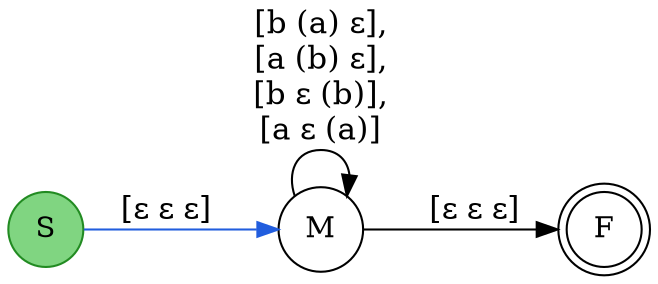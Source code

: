 digraph G {
    rankdir="LR";
    F [color="black", shape="doublecircle", label="F"];
    M [color="black", shape="circle", label="M"];
    S [color="forestgreen", shape="circle", style="filled", label="S", fillcolor="#00ab037F"];
    M -> M [fontsize=15, label="[b (a) ε],\n[a (b) ε],\n[b ε (b)],\n[a ε (a)]"];
    M -> F [fontsize=15, label="[ε ε ε]"];
    S -> M [fontsize=15, color="#215dde", label="[ε ε ε]"];
}
